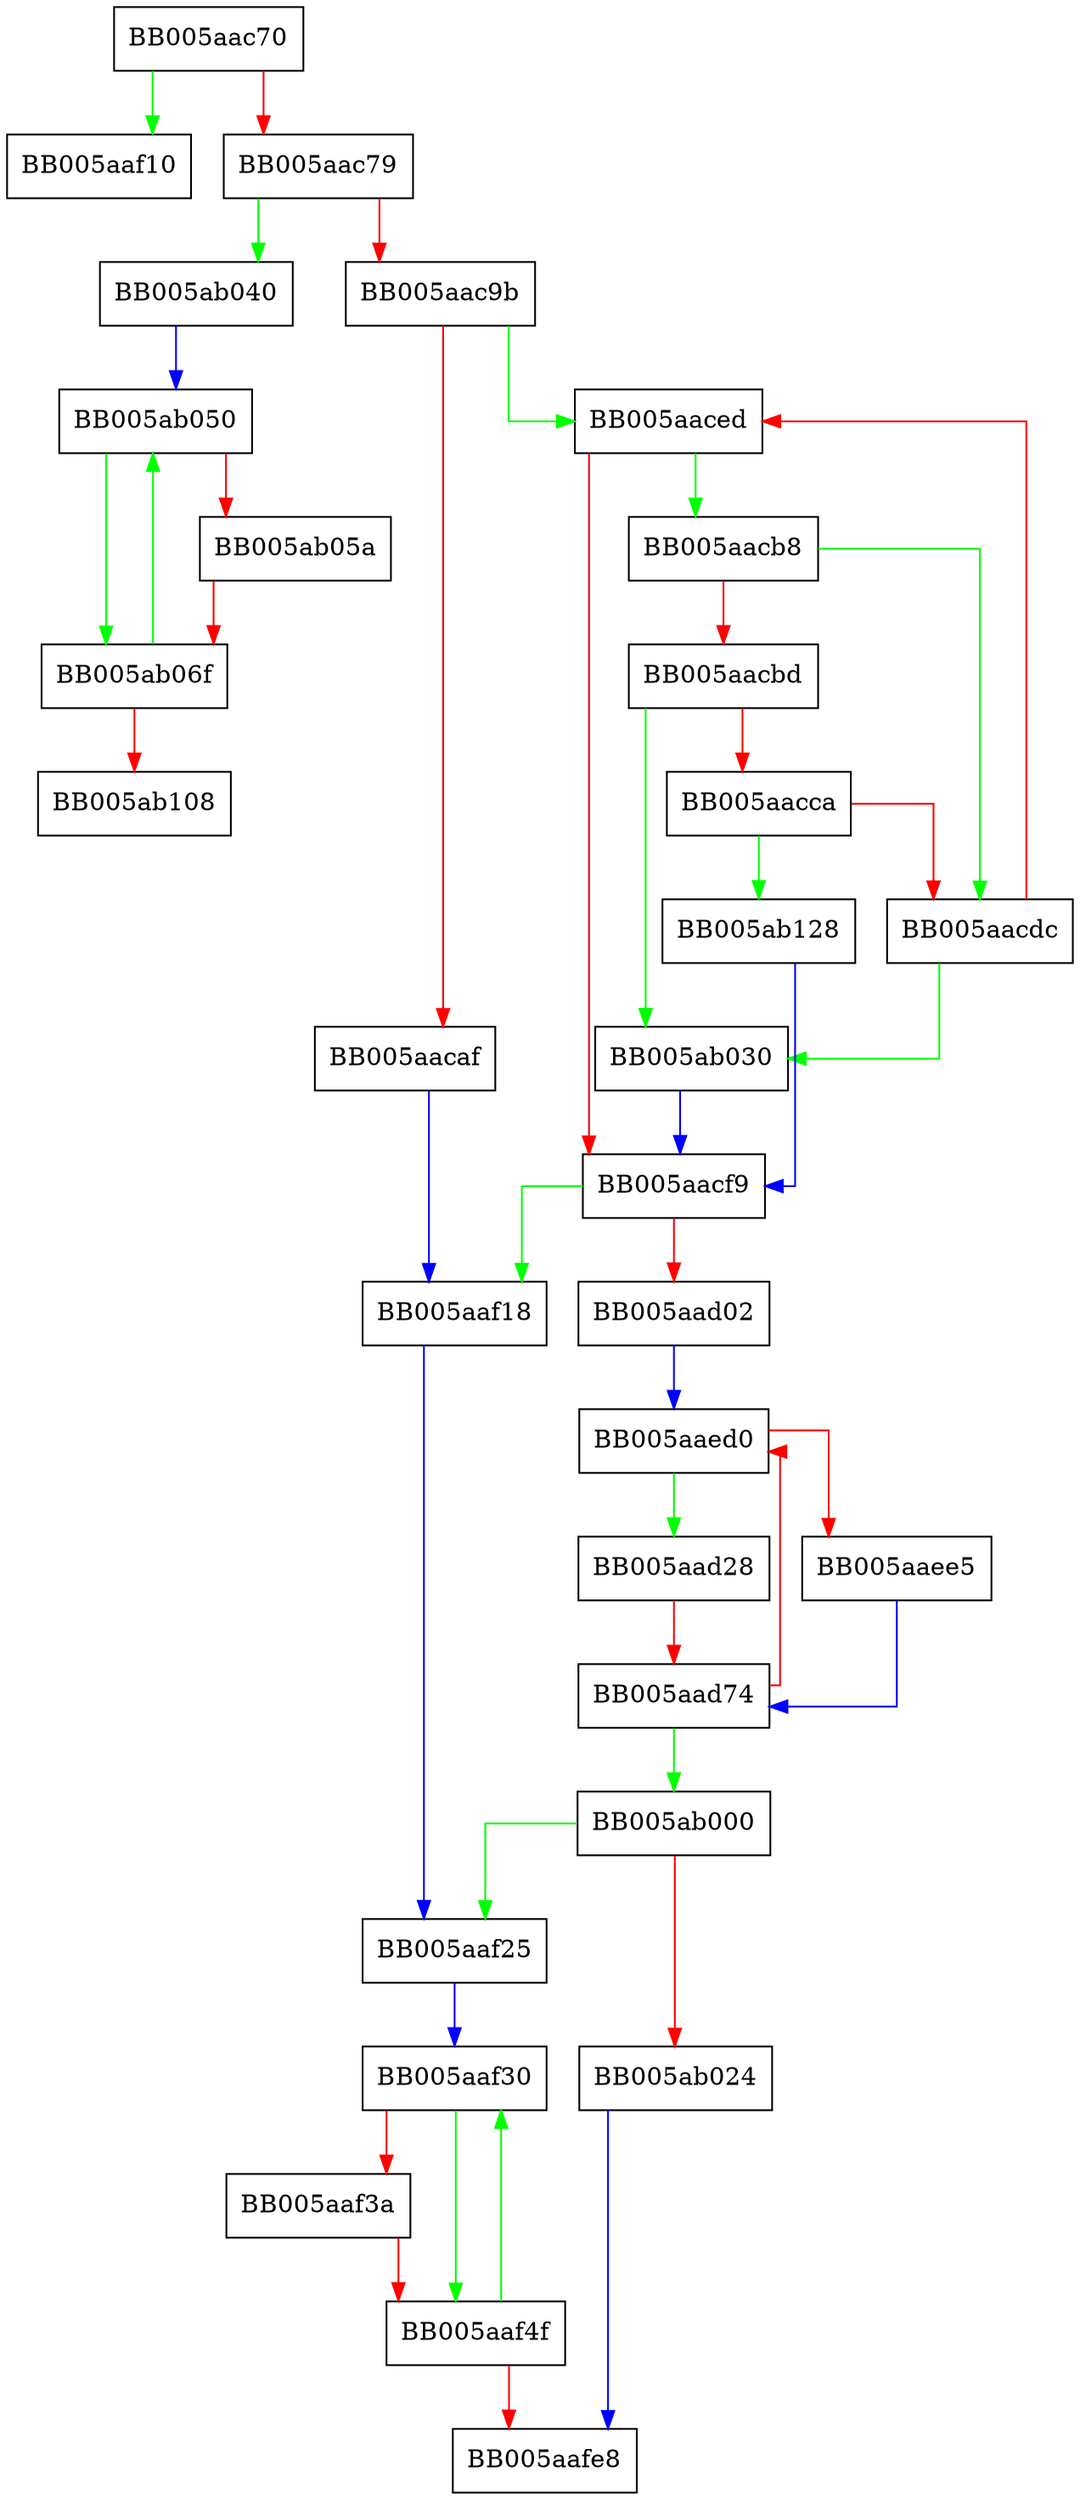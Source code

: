 digraph OSSL_ERR_STATE_save_to_mark {
  node [shape="box"];
  graph [splines=ortho];
  BB005aac70 -> BB005aaf10 [color="green"];
  BB005aac70 -> BB005aac79 [color="red"];
  BB005aac79 -> BB005ab040 [color="green"];
  BB005aac79 -> BB005aac9b [color="red"];
  BB005aac9b -> BB005aaced [color="green"];
  BB005aac9b -> BB005aacaf [color="red"];
  BB005aacaf -> BB005aaf18 [color="blue"];
  BB005aacb8 -> BB005aacdc [color="green"];
  BB005aacb8 -> BB005aacbd [color="red"];
  BB005aacbd -> BB005ab030 [color="green"];
  BB005aacbd -> BB005aacca [color="red"];
  BB005aacca -> BB005ab128 [color="green"];
  BB005aacca -> BB005aacdc [color="red"];
  BB005aacdc -> BB005ab030 [color="green"];
  BB005aacdc -> BB005aaced [color="red"];
  BB005aaced -> BB005aacb8 [color="green"];
  BB005aaced -> BB005aacf9 [color="red"];
  BB005aacf9 -> BB005aaf18 [color="green"];
  BB005aacf9 -> BB005aad02 [color="red"];
  BB005aad02 -> BB005aaed0 [color="blue"];
  BB005aad28 -> BB005aad74 [color="red"];
  BB005aad74 -> BB005ab000 [color="green"];
  BB005aad74 -> BB005aaed0 [color="red"];
  BB005aaed0 -> BB005aad28 [color="green"];
  BB005aaed0 -> BB005aaee5 [color="red"];
  BB005aaee5 -> BB005aad74 [color="blue"];
  BB005aaf18 -> BB005aaf25 [color="blue"];
  BB005aaf25 -> BB005aaf30 [color="blue"];
  BB005aaf30 -> BB005aaf4f [color="green"];
  BB005aaf30 -> BB005aaf3a [color="red"];
  BB005aaf3a -> BB005aaf4f [color="red"];
  BB005aaf4f -> BB005aaf30 [color="green"];
  BB005aaf4f -> BB005aafe8 [color="red"];
  BB005ab000 -> BB005aaf25 [color="green"];
  BB005ab000 -> BB005ab024 [color="red"];
  BB005ab024 -> BB005aafe8 [color="blue"];
  BB005ab030 -> BB005aacf9 [color="blue"];
  BB005ab040 -> BB005ab050 [color="blue"];
  BB005ab050 -> BB005ab06f [color="green"];
  BB005ab050 -> BB005ab05a [color="red"];
  BB005ab05a -> BB005ab06f [color="red"];
  BB005ab06f -> BB005ab050 [color="green"];
  BB005ab06f -> BB005ab108 [color="red"];
  BB005ab128 -> BB005aacf9 [color="blue"];
}